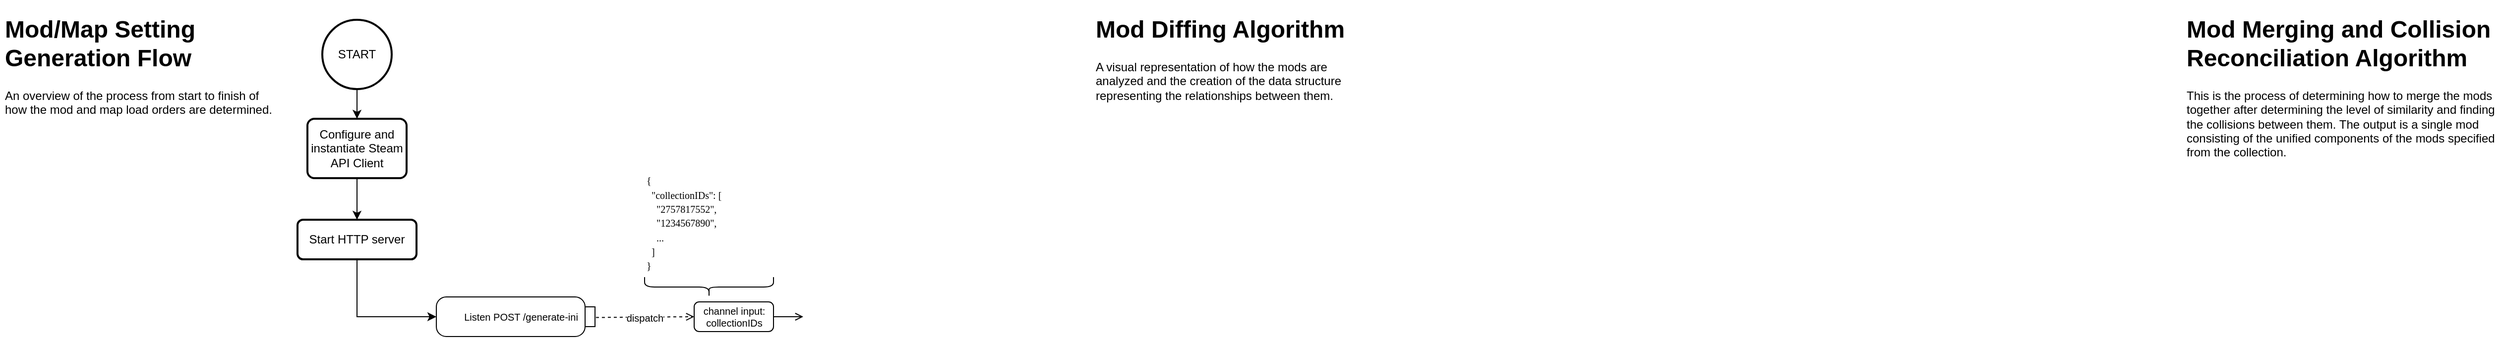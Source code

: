 <mxfile version="19.0.3" type="device"><diagram name="Page-1" id="edf60f1a-56cd-e834-aa8a-f176f3a09ee4"><mxGraphModel dx="861" dy="1781" grid="1" gridSize="10" guides="1" tooltips="1" connect="1" arrows="1" fold="1" page="1" pageScale="1" pageWidth="1100" pageHeight="850" background="none" math="0" shadow="0"><root><mxCell id="0"/><mxCell id="1" parent="0"/><mxCell id="5CtK2jLNWHWIG1aRiiEQ-2" value="&lt;h1&gt;Mod/Map Setting Generation Flow&lt;/h1&gt;&lt;p&gt;An overview of the process from start to finish of how the mod and map load orders are determined.&lt;/p&gt;" style="text;html=1;strokeColor=none;fillColor=none;spacing=5;spacingTop=-20;whiteSpace=wrap;overflow=hidden;rounded=0;" parent="1" vertex="1"><mxGeometry x="10" y="-840" width="280" height="140" as="geometry"/></mxCell><mxCell id="5CtK2jLNWHWIG1aRiiEQ-5" value="&lt;h1&gt;Mod Diffing Algorithm&lt;/h1&gt;&lt;p&gt;A visual representation of how the mods are analyzed and the creation of the data structure representing the relationships between them.&lt;/p&gt;" style="text;html=1;strokeColor=none;fillColor=none;spacing=5;spacingTop=-20;whiteSpace=wrap;overflow=hidden;rounded=0;" parent="1" vertex="1"><mxGeometry x="1110" y="-840" width="260" height="140" as="geometry"/></mxCell><mxCell id="5CtK2jLNWHWIG1aRiiEQ-6" value="&lt;h1&gt;Mod Merging and Collision Reconciliation Algorithm&lt;/h1&gt;&lt;div&gt;This is the process of determining how to merge the mods together after determining the level of similarity and finding the collisions between them. The output is a single mod consisting of the unified components of the mods specified from the collection.&lt;/div&gt;" style="text;html=1;strokeColor=none;fillColor=none;spacing=5;spacingTop=-20;whiteSpace=wrap;overflow=hidden;rounded=0;" parent="1" vertex="1"><mxGeometry x="2210" y="-840" width="320" height="150" as="geometry"/></mxCell><mxCell id="5CtK2jLNWHWIG1aRiiEQ-10" style="edgeStyle=orthogonalEdgeStyle;rounded=0;orthogonalLoop=1;jettySize=auto;html=1;entryX=0.5;entryY=0;entryDx=0;entryDy=0;" parent="1" source="5CtK2jLNWHWIG1aRiiEQ-7" target="5CtK2jLNWHWIG1aRiiEQ-9" edge="1"><mxGeometry relative="1" as="geometry"/></mxCell><mxCell id="5CtK2jLNWHWIG1aRiiEQ-7" value="START" style="strokeWidth=2;html=1;shape=mxgraph.flowchart.start_2;whiteSpace=wrap;" parent="1" vertex="1"><mxGeometry x="335" y="-830" width="70" height="70" as="geometry"/></mxCell><mxCell id="5CtK2jLNWHWIG1aRiiEQ-12" value="" style="edgeStyle=orthogonalEdgeStyle;rounded=0;orthogonalLoop=1;jettySize=auto;html=1;" parent="1" source="5CtK2jLNWHWIG1aRiiEQ-9" target="5CtK2jLNWHWIG1aRiiEQ-11" edge="1"><mxGeometry relative="1" as="geometry"/></mxCell><mxCell id="5CtK2jLNWHWIG1aRiiEQ-9" value="Configure and instantiate Steam API Client" style="rounded=1;whiteSpace=wrap;html=1;absoluteArcSize=1;arcSize=14;strokeWidth=2;" parent="1" vertex="1"><mxGeometry x="320" y="-730" width="100" height="60" as="geometry"/></mxCell><mxCell id="5CtK2jLNWHWIG1aRiiEQ-38" style="edgeStyle=orthogonalEdgeStyle;rounded=0;orthogonalLoop=1;jettySize=auto;html=1;entryX=0;entryY=0.5;entryDx=0;entryDy=0;entryPerimeter=0;fontSize=10;" parent="1" source="5CtK2jLNWHWIG1aRiiEQ-11" target="5CtK2jLNWHWIG1aRiiEQ-33" edge="1"><mxGeometry relative="1" as="geometry"><Array as="points"><mxPoint x="370" y="-530"/></Array></mxGeometry></mxCell><mxCell id="5CtK2jLNWHWIG1aRiiEQ-11" value="Start HTTP server" style="whiteSpace=wrap;html=1;rounded=1;arcSize=14;strokeWidth=2;" parent="1" vertex="1"><mxGeometry x="310" y="-628" width="120" height="40" as="geometry"/></mxCell><mxCell id="5CtK2jLNWHWIG1aRiiEQ-33" value="Listen POST /generate-ini" style="shape=mxgraph.uml25.action;html=1;align=center;verticalAlign=middle;absoluteArcSize=1;arcSize=10;dashed=0;spacingLeft=10;flipH=1;fontSize=10;direction=west;" parent="1" vertex="1"><mxGeometry x="450" y="-550" width="160" height="40" as="geometry"/></mxCell><mxCell id="5CtK2jLNWHWIG1aRiiEQ-40" value="" style="group" parent="1" vertex="1" connectable="0"><mxGeometry x="590" y="-680" width="140" height="130" as="geometry"/></mxCell><mxCell id="5CtK2jLNWHWIG1aRiiEQ-43" value="" style="group" parent="5CtK2jLNWHWIG1aRiiEQ-40" vertex="1" connectable="0"><mxGeometry x="70" width="140" height="130" as="geometry"/></mxCell><mxCell id="5CtK2jLNWHWIG1aRiiEQ-31" value="" style="shape=curlyBracket;whiteSpace=wrap;html=1;rounded=1;fontSize=10;direction=north;container=0;" parent="5CtK2jLNWHWIG1aRiiEQ-43" vertex="1"><mxGeometry y="110" width="130" height="20" as="geometry"/></mxCell><mxCell id="5CtK2jLNWHWIG1aRiiEQ-28" value="&lt;font style=&quot;font-size: 10px;&quot; face=&quot;BlexMono NF&quot;&gt;{&lt;br style=&quot;padding: 0px; margin: 0px;&quot;&gt;&lt;/font&gt;&lt;div style=&quot;&quot;&gt;&lt;span style=&quot;background-color: initial;&quot;&gt;&lt;font style=&quot;font-size: 10px;&quot; face=&quot;BlexMono NF&quot;&gt;&amp;nbsp; &quot;collectionIDs&quot;: [&lt;/font&gt;&lt;/span&gt;&lt;/div&gt;&lt;font style=&quot;font-size: 10px;&quot; face=&quot;BlexMono NF&quot;&gt;&lt;span style=&quot;&quot;&gt;&amp;nbsp; &amp;nbsp; &quot;2757817552&quot;,&lt;/span&gt;&lt;br style=&quot;padding: 0px; margin: 0px;&quot;&gt;&lt;span style=&quot;&quot;&gt;&amp;nbsp; &amp;nbsp; &quot;1234567890&quot;,&lt;/span&gt;&lt;br style=&quot;padding: 0px; margin: 0px;&quot;&gt;&lt;span style=&quot;&quot;&gt;&amp;nbsp; &amp;nbsp; ...&lt;/span&gt;&lt;br style=&quot;padding: 0px; margin: 0px;&quot;&gt;&lt;span style=&quot;&quot;&gt;&amp;nbsp; ]&lt;/span&gt;&lt;br style=&quot;padding: 0px; margin: 0px;&quot;&gt;&lt;span style=&quot;&quot;&gt;}&lt;/span&gt;&lt;/font&gt;" style="text;html=1;align=left;verticalAlign=middle;resizable=0;points=[];autosize=1;strokeColor=none;fillColor=none;rotation=0;container=0;" parent="5CtK2jLNWHWIG1aRiiEQ-43" vertex="1"><mxGeometry width="140" height="110" as="geometry"/></mxCell><mxCell id="5CtK2jLNWHWIG1aRiiEQ-41" value="channel input: &lt;br&gt;collectionIDs" style="html=1;rounded=1;absoluteArcSize=1;arcSize=10;fontSize=10;" parent="1" vertex="1"><mxGeometry x="710" y="-545" width="80" height="30" as="geometry"/></mxCell><mxCell id="5CtK2jLNWHWIG1aRiiEQ-42" value="" style="endArrow=open;html=1;rounded=0;align=center;verticalAlign=top;endFill=0;labelBackgroundColor=none;endSize=6;fontSize=10;" parent="1" source="5CtK2jLNWHWIG1aRiiEQ-41" edge="1"><mxGeometry relative="1" as="geometry"><mxPoint x="820" y="-530" as="targetPoint"/></mxGeometry></mxCell><mxCell id="5CtK2jLNWHWIG1aRiiEQ-44" value="" style="html=1;verticalAlign=bottom;labelBackgroundColor=none;endArrow=open;endFill=0;dashed=1;rounded=0;fontSize=10;exitX=1.006;exitY=0.481;exitDx=0;exitDy=0;exitPerimeter=0;entryX=0;entryY=0.5;entryDx=0;entryDy=0;" parent="1" source="5CtK2jLNWHWIG1aRiiEQ-33" target="5CtK2jLNWHWIG1aRiiEQ-41" edge="1"><mxGeometry width="160" relative="1" as="geometry"><mxPoint x="610" y="-480" as="sourcePoint"/><mxPoint x="690" y="-480" as="targetPoint"/></mxGeometry></mxCell><mxCell id="5CtK2jLNWHWIG1aRiiEQ-45" value="dispatch" style="edgeLabel;html=1;align=center;verticalAlign=middle;resizable=0;points=[];fontSize=10;" parent="5CtK2jLNWHWIG1aRiiEQ-44" vertex="1" connectable="0"><mxGeometry x="0.192" relative="1" as="geometry"><mxPoint x="-10" as="offset"/></mxGeometry></mxCell></root></mxGraphModel></diagram></mxfile>